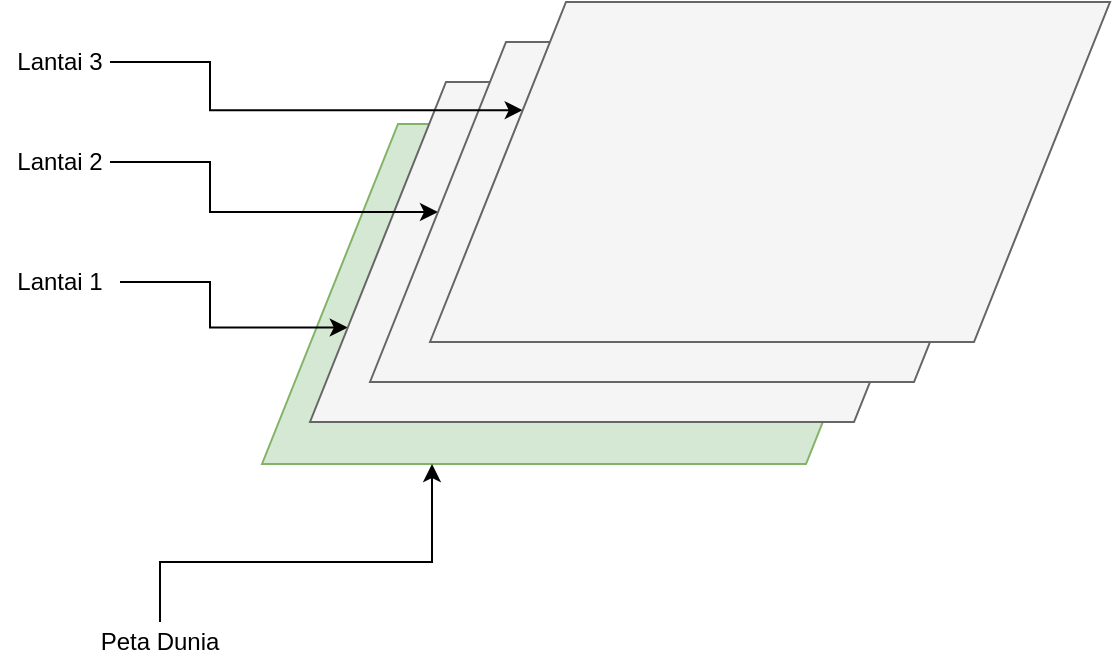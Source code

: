 <mxfile version="12.6.5" type="device" pages="4"><diagram id="1hxwdkJEUi-2AggDD_fw" name="Layers"><mxGraphModel dx="865" dy="506" grid="1" gridSize="10" guides="1" tooltips="1" connect="1" arrows="1" fold="1" page="1" pageScale="1" pageWidth="850" pageHeight="1100" math="0" shadow="0"><root><mxCell id="0"/><mxCell id="1" parent="0"/><mxCell id="Y6Dl3PZjwwu5oV5bpGIq-1" value="" style="shape=parallelogram;perimeter=parallelogramPerimeter;whiteSpace=wrap;html=1;fillColor=#d5e8d4;strokeColor=#82b366;" vertex="1" parent="1"><mxGeometry x="146" y="211" width="340" height="170" as="geometry"/></mxCell><mxCell id="OwS-a4PyT3KhaBbznqj4-5" style="rounded=0;orthogonalLoop=1;jettySize=auto;html=1;exitX=1;exitY=0.5;exitDx=0;exitDy=0;entryX=0;entryY=0.75;entryDx=0;entryDy=0;edgeStyle=orthogonalEdgeStyle;" edge="1" parent="1" source="OwS-a4PyT3KhaBbznqj4-6" target="OwS-a4PyT3KhaBbznqj4-1"><mxGeometry relative="1" as="geometry"><mxPoint x="90" y="313" as="sourcePoint"/><Array as="points"><mxPoint x="120" y="290"/><mxPoint x="120" y="313"/></Array></mxGeometry></mxCell><mxCell id="OwS-a4PyT3KhaBbznqj4-1" value="" style="shape=parallelogram;perimeter=parallelogramPerimeter;whiteSpace=wrap;html=1;fillColor=#f5f5f5;strokeColor=#666666;fontColor=#333333;" vertex="1" parent="1"><mxGeometry x="170" y="190" width="340" height="170" as="geometry"/></mxCell><mxCell id="OwS-a4PyT3KhaBbznqj4-7" style="edgeStyle=orthogonalEdgeStyle;rounded=0;orthogonalLoop=1;jettySize=auto;html=1;entryX=0;entryY=0.5;entryDx=0;entryDy=0;" edge="1" parent="1" source="OwS-a4PyT3KhaBbznqj4-8" target="OwS-a4PyT3KhaBbznqj4-2"><mxGeometry relative="1" as="geometry"><mxPoint x="90" y="250" as="sourcePoint"/><Array as="points"><mxPoint x="120" y="230"/><mxPoint x="120" y="255"/></Array></mxGeometry></mxCell><mxCell id="OwS-a4PyT3KhaBbznqj4-2" value="" style="shape=parallelogram;perimeter=parallelogramPerimeter;whiteSpace=wrap;html=1;fillColor=#f5f5f5;strokeColor=#666666;fontColor=#333333;" vertex="1" parent="1"><mxGeometry x="200" y="170" width="340" height="170" as="geometry"/></mxCell><mxCell id="OwS-a4PyT3KhaBbznqj4-9" style="edgeStyle=orthogonalEdgeStyle;rounded=0;orthogonalLoop=1;jettySize=auto;html=1;entryX=0;entryY=0.25;entryDx=0;entryDy=0;exitX=1;exitY=0.5;exitDx=0;exitDy=0;" edge="1" parent="1" source="OwS-a4PyT3KhaBbznqj4-10" target="OwS-a4PyT3KhaBbznqj4-3"><mxGeometry relative="1" as="geometry"><mxPoint x="100" y="250" as="sourcePoint"/><Array as="points"><mxPoint x="120" y="180"/><mxPoint x="120" y="204"/></Array></mxGeometry></mxCell><mxCell id="OwS-a4PyT3KhaBbznqj4-3" value="" style="shape=parallelogram;perimeter=parallelogramPerimeter;whiteSpace=wrap;html=1;fillColor=#f5f5f5;strokeColor=#666666;fontColor=#333333;" vertex="1" parent="1"><mxGeometry x="230" y="150" width="340" height="170" as="geometry"/></mxCell><mxCell id="OwS-a4PyT3KhaBbznqj4-6" value="Lantai 1" style="text;html=1;strokeColor=none;fillColor=none;align=center;verticalAlign=middle;whiteSpace=wrap;rounded=0;" vertex="1" parent="1"><mxGeometry x="15" y="280" width="60" height="20" as="geometry"/></mxCell><mxCell id="OwS-a4PyT3KhaBbznqj4-8" value="Lantai 2" style="text;html=1;strokeColor=none;fillColor=none;align=center;verticalAlign=middle;whiteSpace=wrap;rounded=0;" vertex="1" parent="1"><mxGeometry x="20" y="220" width="50" height="20" as="geometry"/></mxCell><mxCell id="OwS-a4PyT3KhaBbznqj4-10" value="Lantai 3" style="text;html=1;strokeColor=none;fillColor=none;align=center;verticalAlign=middle;whiteSpace=wrap;rounded=0;" vertex="1" parent="1"><mxGeometry x="20" y="170" width="50" height="20" as="geometry"/></mxCell><mxCell id="Y6Dl3PZjwwu5oV5bpGIq-2" style="rounded=0;orthogonalLoop=1;jettySize=auto;html=1;entryX=0.25;entryY=1;entryDx=0;entryDy=0;edgeStyle=orthogonalEdgeStyle;" edge="1" parent="1" source="Y6Dl3PZjwwu5oV5bpGIq-3" target="Y6Dl3PZjwwu5oV5bpGIq-1"><mxGeometry relative="1" as="geometry"><mxPoint x="198.889" y="322.778" as="targetPoint"/><mxPoint x="80" y="440" as="sourcePoint"/><Array as="points"><mxPoint x="95" y="430"/><mxPoint x="231" y="430"/></Array></mxGeometry></mxCell><mxCell id="Y6Dl3PZjwwu5oV5bpGIq-3" value="Peta Dunia" style="text;html=1;strokeColor=none;fillColor=none;align=center;verticalAlign=middle;whiteSpace=wrap;rounded=0;" vertex="1" parent="1"><mxGeometry x="60" y="460" width="70" height="20" as="geometry"/></mxCell></root></mxGraphModel></diagram><diagram name="LayersHidden" id="rcDoXjv3pxTHNditWmXN"><mxGraphModel dx="716" dy="419" grid="1" gridSize="10" guides="1" tooltips="1" connect="1" arrows="1" fold="1" page="1" pageScale="1" pageWidth="850" pageHeight="1100" math="0" shadow="0"><root><mxCell id="EHJGMeU4R2fn3toN269V-0"/><mxCell id="EHJGMeU4R2fn3toN269V-1" parent="EHJGMeU4R2fn3toN269V-0"/><mxCell id="EM5shCC7SSUmtbgCDCt9-0" value="" style="shape=parallelogram;perimeter=parallelogramPerimeter;whiteSpace=wrap;html=1;fillColor=#d5e8d4;strokeColor=#82b366;" vertex="1" parent="EHJGMeU4R2fn3toN269V-1"><mxGeometry x="146" y="211" width="340" height="170" as="geometry"/></mxCell><mxCell id="EM5shCC7SSUmtbgCDCt9-1" style="rounded=0;orthogonalLoop=1;jettySize=auto;html=1;entryX=0.25;entryY=1;entryDx=0;entryDy=0;edgeStyle=orthogonalEdgeStyle;" edge="1" parent="EHJGMeU4R2fn3toN269V-1" source="EM5shCC7SSUmtbgCDCt9-2" target="EM5shCC7SSUmtbgCDCt9-0"><mxGeometry relative="1" as="geometry"><mxPoint x="198.889" y="322.778" as="targetPoint"/><mxPoint x="80" y="440" as="sourcePoint"/><Array as="points"><mxPoint x="95" y="430"/><mxPoint x="231" y="430"/></Array></mxGeometry></mxCell><mxCell id="EM5shCC7SSUmtbgCDCt9-2" value="Peta Dunia" style="text;html=1;strokeColor=none;fillColor=none;align=center;verticalAlign=middle;whiteSpace=wrap;rounded=0;" vertex="1" parent="EHJGMeU4R2fn3toN269V-1"><mxGeometry x="60" y="460" width="70" height="20" as="geometry"/></mxCell><mxCell id="EHJGMeU4R2fn3toN269V-2" style="rounded=0;orthogonalLoop=1;jettySize=auto;html=1;exitX=1;exitY=0.5;exitDx=0;exitDy=0;entryX=0;entryY=0.75;entryDx=0;entryDy=0;edgeStyle=orthogonalEdgeStyle;" edge="1" parent="EHJGMeU4R2fn3toN269V-1" source="EHJGMeU4R2fn3toN269V-8" target="EHJGMeU4R2fn3toN269V-3"><mxGeometry relative="1" as="geometry"><mxPoint x="90" y="313" as="sourcePoint"/><Array as="points"><mxPoint x="120" y="290"/><mxPoint x="120" y="313"/></Array></mxGeometry></mxCell><mxCell id="EHJGMeU4R2fn3toN269V-3" value="" style="shape=parallelogram;perimeter=parallelogramPerimeter;whiteSpace=wrap;html=1;fillColor=none;" vertex="1" parent="EHJGMeU4R2fn3toN269V-1"><mxGeometry x="170" y="190" width="340" height="170" as="geometry"/></mxCell><mxCell id="EHJGMeU4R2fn3toN269V-4" style="edgeStyle=orthogonalEdgeStyle;rounded=0;orthogonalLoop=1;jettySize=auto;html=1;entryX=0;entryY=0.5;entryDx=0;entryDy=0;" edge="1" parent="EHJGMeU4R2fn3toN269V-1" source="EHJGMeU4R2fn3toN269V-9" target="EHJGMeU4R2fn3toN269V-5"><mxGeometry relative="1" as="geometry"><mxPoint x="90" y="250" as="sourcePoint"/><Array as="points"><mxPoint x="120" y="230"/><mxPoint x="120" y="255"/></Array></mxGeometry></mxCell><mxCell id="EHJGMeU4R2fn3toN269V-5" value="" style="shape=parallelogram;perimeter=parallelogramPerimeter;whiteSpace=wrap;html=1;fillColor=#f5f5f5;strokeColor=#666666;fontColor=#333333;" vertex="1" parent="EHJGMeU4R2fn3toN269V-1"><mxGeometry x="200" y="170" width="340" height="170" as="geometry"/></mxCell><mxCell id="EHJGMeU4R2fn3toN269V-6" style="edgeStyle=orthogonalEdgeStyle;rounded=0;orthogonalLoop=1;jettySize=auto;html=1;entryX=0;entryY=0.25;entryDx=0;entryDy=0;exitX=1;exitY=0.5;exitDx=0;exitDy=0;" edge="1" parent="EHJGMeU4R2fn3toN269V-1" source="EHJGMeU4R2fn3toN269V-10" target="EHJGMeU4R2fn3toN269V-7"><mxGeometry relative="1" as="geometry"><mxPoint x="100" y="250" as="sourcePoint"/><Array as="points"><mxPoint x="120" y="180"/><mxPoint x="120" y="204"/></Array></mxGeometry></mxCell><mxCell id="EHJGMeU4R2fn3toN269V-7" value="" style="shape=parallelogram;perimeter=parallelogramPerimeter;whiteSpace=wrap;html=1;fillColor=none;" vertex="1" parent="EHJGMeU4R2fn3toN269V-1"><mxGeometry x="230" y="150" width="340" height="170" as="geometry"/></mxCell><mxCell id="EHJGMeU4R2fn3toN269V-8" value="Lantai 1" style="text;html=1;strokeColor=none;fillColor=none;align=center;verticalAlign=middle;whiteSpace=wrap;rounded=0;" vertex="1" parent="EHJGMeU4R2fn3toN269V-1"><mxGeometry x="15" y="280" width="60" height="20" as="geometry"/></mxCell><mxCell id="EHJGMeU4R2fn3toN269V-9" value="Lantai 2" style="text;html=1;strokeColor=none;fillColor=none;align=center;verticalAlign=middle;whiteSpace=wrap;rounded=0;" vertex="1" parent="EHJGMeU4R2fn3toN269V-1"><mxGeometry x="20" y="220" width="50" height="20" as="geometry"/></mxCell><mxCell id="EHJGMeU4R2fn3toN269V-10" value="Lantai 3" style="text;html=1;strokeColor=none;fillColor=none;align=center;verticalAlign=middle;whiteSpace=wrap;rounded=0;" vertex="1" parent="EHJGMeU4R2fn3toN269V-1"><mxGeometry x="20" y="170" width="50" height="20" as="geometry"/></mxCell></root></mxGraphModel></diagram><diagram name="Overlays" id="tUjbnqhYmj3-NbThqf-L"><mxGraphModel dx="865" dy="506" grid="1" gridSize="10" guides="1" tooltips="1" connect="1" arrows="1" fold="1" page="1" pageScale="1" pageWidth="850" pageHeight="1100" math="0" shadow="0"><root><mxCell id="TDN9Ezzxe-MpAi2LKMG5-0"/><mxCell id="TDN9Ezzxe-MpAi2LKMG5-1" parent="TDN9Ezzxe-MpAi2LKMG5-0"/><mxCell id="aMPhc8zAsCgAKxJ_iH7r-0" value="" style="shape=parallelogram;perimeter=parallelogramPerimeter;whiteSpace=wrap;html=1;fillColor=#d5e8d4;strokeColor=#82b366;" vertex="1" parent="TDN9Ezzxe-MpAi2LKMG5-1"><mxGeometry x="146" y="211" width="340" height="170" as="geometry"/></mxCell><mxCell id="aMPhc8zAsCgAKxJ_iH7r-1" style="rounded=0;orthogonalLoop=1;jettySize=auto;html=1;entryX=0.25;entryY=1;entryDx=0;entryDy=0;edgeStyle=orthogonalEdgeStyle;" edge="1" parent="TDN9Ezzxe-MpAi2LKMG5-1" source="aMPhc8zAsCgAKxJ_iH7r-2" target="aMPhc8zAsCgAKxJ_iH7r-0"><mxGeometry relative="1" as="geometry"><mxPoint x="198.889" y="322.778" as="targetPoint"/><mxPoint x="80" y="440" as="sourcePoint"/><Array as="points"><mxPoint x="95" y="430"/><mxPoint x="231" y="430"/></Array></mxGeometry></mxCell><mxCell id="aMPhc8zAsCgAKxJ_iH7r-2" value="Peta Dunia" style="text;html=1;strokeColor=none;fillColor=none;align=center;verticalAlign=middle;whiteSpace=wrap;rounded=0;" vertex="1" parent="TDN9Ezzxe-MpAi2LKMG5-1"><mxGeometry x="60" y="460" width="70" height="20" as="geometry"/></mxCell><mxCell id="TDN9Ezzxe-MpAi2LKMG5-2" style="rounded=0;orthogonalLoop=1;jettySize=auto;html=1;exitX=1;exitY=0.5;exitDx=0;exitDy=0;entryX=0;entryY=0.75;entryDx=0;entryDy=0;edgeStyle=orthogonalEdgeStyle;" edge="1" parent="TDN9Ezzxe-MpAi2LKMG5-1" source="TDN9Ezzxe-MpAi2LKMG5-8" target="TDN9Ezzxe-MpAi2LKMG5-3"><mxGeometry relative="1" as="geometry"><mxPoint x="90" y="313" as="sourcePoint"/><Array as="points"><mxPoint x="120" y="290"/><mxPoint x="120" y="313"/></Array></mxGeometry></mxCell><mxCell id="TDN9Ezzxe-MpAi2LKMG5-3" value="" style="shape=parallelogram;perimeter=parallelogramPerimeter;whiteSpace=wrap;html=1;fillColor=none;" vertex="1" parent="TDN9Ezzxe-MpAi2LKMG5-1"><mxGeometry x="170" y="190" width="340" height="170" as="geometry"/></mxCell><mxCell id="TDN9Ezzxe-MpAi2LKMG5-4" style="edgeStyle=orthogonalEdgeStyle;rounded=0;orthogonalLoop=1;jettySize=auto;html=1;entryX=0;entryY=0.5;entryDx=0;entryDy=0;" edge="1" parent="TDN9Ezzxe-MpAi2LKMG5-1" source="TDN9Ezzxe-MpAi2LKMG5-9" target="TDN9Ezzxe-MpAi2LKMG5-5"><mxGeometry relative="1" as="geometry"><mxPoint x="90" y="250" as="sourcePoint"/><Array as="points"><mxPoint x="120" y="230"/><mxPoint x="120" y="255"/></Array></mxGeometry></mxCell><mxCell id="TDN9Ezzxe-MpAi2LKMG5-5" value="" style="shape=parallelogram;perimeter=parallelogramPerimeter;whiteSpace=wrap;html=1;fillColor=#f5f5f5;strokeColor=#666666;fontColor=#333333;" vertex="1" parent="TDN9Ezzxe-MpAi2LKMG5-1"><mxGeometry x="200" y="170" width="340" height="170" as="geometry"/></mxCell><mxCell id="TDN9Ezzxe-MpAi2LKMG5-6" style="edgeStyle=orthogonalEdgeStyle;rounded=0;orthogonalLoop=1;jettySize=auto;html=1;entryX=0;entryY=0.25;entryDx=0;entryDy=0;exitX=1;exitY=0.5;exitDx=0;exitDy=0;" edge="1" parent="TDN9Ezzxe-MpAi2LKMG5-1" source="TDN9Ezzxe-MpAi2LKMG5-10" target="TDN9Ezzxe-MpAi2LKMG5-7"><mxGeometry relative="1" as="geometry"><mxPoint x="100" y="250" as="sourcePoint"/><Array as="points"><mxPoint x="120" y="180"/><mxPoint x="120" y="204"/></Array></mxGeometry></mxCell><mxCell id="TDN9Ezzxe-MpAi2LKMG5-7" value="" style="shape=parallelogram;perimeter=parallelogramPerimeter;whiteSpace=wrap;html=1;fillColor=none;" vertex="1" parent="TDN9Ezzxe-MpAi2LKMG5-1"><mxGeometry x="230" y="150" width="340" height="170" as="geometry"/></mxCell><mxCell id="TDN9Ezzxe-MpAi2LKMG5-8" value="Lantai 1" style="text;html=1;strokeColor=none;fillColor=none;align=center;verticalAlign=middle;whiteSpace=wrap;rounded=0;" vertex="1" parent="TDN9Ezzxe-MpAi2LKMG5-1"><mxGeometry x="15" y="280" width="60" height="20" as="geometry"/></mxCell><mxCell id="TDN9Ezzxe-MpAi2LKMG5-9" value="Lantai 2" style="text;html=1;strokeColor=none;fillColor=none;align=center;verticalAlign=middle;whiteSpace=wrap;rounded=0;" vertex="1" parent="TDN9Ezzxe-MpAi2LKMG5-1"><mxGeometry x="20" y="220" width="50" height="20" as="geometry"/></mxCell><mxCell id="TDN9Ezzxe-MpAi2LKMG5-10" value="Lantai 3" style="text;html=1;strokeColor=none;fillColor=none;align=center;verticalAlign=middle;whiteSpace=wrap;rounded=0;" vertex="1" parent="TDN9Ezzxe-MpAi2LKMG5-1"><mxGeometry x="20" y="170" width="50" height="20" as="geometry"/></mxCell><mxCell id="TDN9Ezzxe-MpAi2LKMG5-12" style="edgeStyle=orthogonalEdgeStyle;rounded=0;orthogonalLoop=1;jettySize=auto;html=1;entryX=1;entryY=0.25;entryDx=0;entryDy=0;" edge="1" parent="TDN9Ezzxe-MpAi2LKMG5-1" source="TDN9Ezzxe-MpAi2LKMG5-13" target="TDN9Ezzxe-MpAi2LKMG5-11"><mxGeometry relative="1" as="geometry"><mxPoint x="680" y="210" as="sourcePoint"/></mxGeometry></mxCell><mxCell id="TDN9Ezzxe-MpAi2LKMG5-11" value="" style="shape=parallelogram;perimeter=parallelogramPerimeter;whiteSpace=wrap;html=1;fillColor=#dae8fc;strokeColor=#6c8ebf;opacity=50;" vertex="1" parent="TDN9Ezzxe-MpAi2LKMG5-1"><mxGeometry x="260" y="130" width="340" height="170" as="geometry"/></mxCell><mxCell id="TDN9Ezzxe-MpAi2LKMG5-13" value="Overlay" style="text;html=1;strokeColor=none;fillColor=none;align=center;verticalAlign=middle;whiteSpace=wrap;rounded=0;" vertex="1" parent="TDN9Ezzxe-MpAi2LKMG5-1"><mxGeometry x="660" y="200" width="50" height="20" as="geometry"/></mxCell></root></mxGraphModel></diagram><diagram id="GFpuf4RRc3BfB2h0Mn9k" name="DataStorage"><mxGraphModel dx="1038" dy="607" grid="1" gridSize="10" guides="1" tooltips="1" connect="1" arrows="1" fold="1" page="1" pageScale="1" pageWidth="850" pageHeight="1100" math="0" shadow="0"><root><mxCell id="ZEVN2VWtkM9ZDlcMySrQ-0"/><mxCell id="ZEVN2VWtkM9ZDlcMySrQ-1" parent="ZEVN2VWtkM9ZDlcMySrQ-0"/><mxCell id="ZEVN2VWtkM9ZDlcMySrQ-5" value="&lt;b&gt;Server&lt;/b&gt;" style="rounded=0;whiteSpace=wrap;html=1;fillColor=#ffffff;align=left;" vertex="1" parent="ZEVN2VWtkM9ZDlcMySrQ-1"><mxGeometry x="490" y="210" width="230" height="240" as="geometry"/></mxCell><mxCell id="ZEVN2VWtkM9ZDlcMySrQ-6" style="edgeStyle=orthogonalEdgeStyle;rounded=0;orthogonalLoop=1;jettySize=auto;html=1;entryX=1;entryY=0.25;entryDx=0;entryDy=0;" edge="1" parent="ZEVN2VWtkM9ZDlcMySrQ-1" source="ZEVN2VWtkM9ZDlcMySrQ-2" target="ZEVN2VWtkM9ZDlcMySrQ-4"><mxGeometry relative="1" as="geometry"/></mxCell><mxCell id="ZEVN2VWtkM9ZDlcMySrQ-2" value="&lt;b&gt;Database&lt;/b&gt;" style="rounded=0;whiteSpace=wrap;html=1;fillColor=#ffffff;" vertex="1" parent="ZEVN2VWtkM9ZDlcMySrQ-1"><mxGeometry x="570" y="240" width="120" height="60" as="geometry"/></mxCell><mxCell id="ZEVN2VWtkM9ZDlcMySrQ-8" style="edgeStyle=orthogonalEdgeStyle;rounded=0;orthogonalLoop=1;jettySize=auto;html=1;entryX=0.994;entryY=0.772;entryDx=0;entryDy=0;entryPerimeter=0;" edge="1" parent="ZEVN2VWtkM9ZDlcMySrQ-1" source="ZEVN2VWtkM9ZDlcMySrQ-3" target="ZEVN2VWtkM9ZDlcMySrQ-4"><mxGeometry relative="1" as="geometry"/></mxCell><mxCell id="ZEVN2VWtkM9ZDlcMySrQ-3" value="&lt;b&gt;File Storage&lt;/b&gt;" style="rounded=0;whiteSpace=wrap;html=1;fillColor=#ffffff;" vertex="1" parent="ZEVN2VWtkM9ZDlcMySrQ-1"><mxGeometry x="570" y="365" width="120" height="60" as="geometry"/></mxCell><mxCell id="ZEVN2VWtkM9ZDlcMySrQ-4" value="&lt;b&gt;Web Browser&lt;/b&gt;&lt;br&gt;(menampilkan toko sebagai marker, menampilkan file *kml dan menampilkan peta dunia)&amp;nbsp;" style="rounded=0;whiteSpace=wrap;html=1;fillColor=#ffffff;" vertex="1" parent="ZEVN2VWtkM9ZDlcMySrQ-1"><mxGeometry x="90" y="210" width="210" height="240" as="geometry"/></mxCell><mxCell id="ZEVN2VWtkM9ZDlcMySrQ-7" value="&lt;b&gt;Data Toko&lt;/b&gt; &lt;br&gt;(latitude, longitude, lantai)" style="text;html=1;strokeColor=none;fillColor=none;align=center;verticalAlign=middle;whiteSpace=wrap;rounded=0;" vertex="1" parent="ZEVN2VWtkM9ZDlcMySrQ-1"><mxGeometry x="330" y="240" width="150" height="20" as="geometry"/></mxCell><mxCell id="ZEVN2VWtkM9ZDlcMySrQ-9" value="&lt;b&gt;File Peta&lt;/b&gt;&amp;nbsp;&lt;br&gt;(dengan jenis file *.kml)" style="text;html=1;strokeColor=none;fillColor=none;align=center;verticalAlign=middle;whiteSpace=wrap;rounded=0;" vertex="1" parent="ZEVN2VWtkM9ZDlcMySrQ-1"><mxGeometry x="330" y="410" width="140" height="20" as="geometry"/></mxCell><mxCell id="n5CxUr42e9_fiLpxY1QP-1" style="edgeStyle=orthogonalEdgeStyle;rounded=0;orthogonalLoop=1;jettySize=auto;html=1;entryX=0.5;entryY=0;entryDx=0;entryDy=0;" edge="1" parent="ZEVN2VWtkM9ZDlcMySrQ-1" source="n5CxUr42e9_fiLpxY1QP-0" target="ZEVN2VWtkM9ZDlcMySrQ-4"><mxGeometry relative="1" as="geometry"/></mxCell><mxCell id="n5CxUr42e9_fiLpxY1QP-0" value="&lt;b&gt;Tile Server (untuk peta dunia)&lt;/b&gt;&lt;br&gt;(mapbox, google map platform)" style="rounded=0;whiteSpace=wrap;html=1;fillColor=#ffffff;" vertex="1" parent="ZEVN2VWtkM9ZDlcMySrQ-1"><mxGeometry x="90" y="70" width="210" height="60" as="geometry"/></mxCell></root></mxGraphModel></diagram></mxfile>